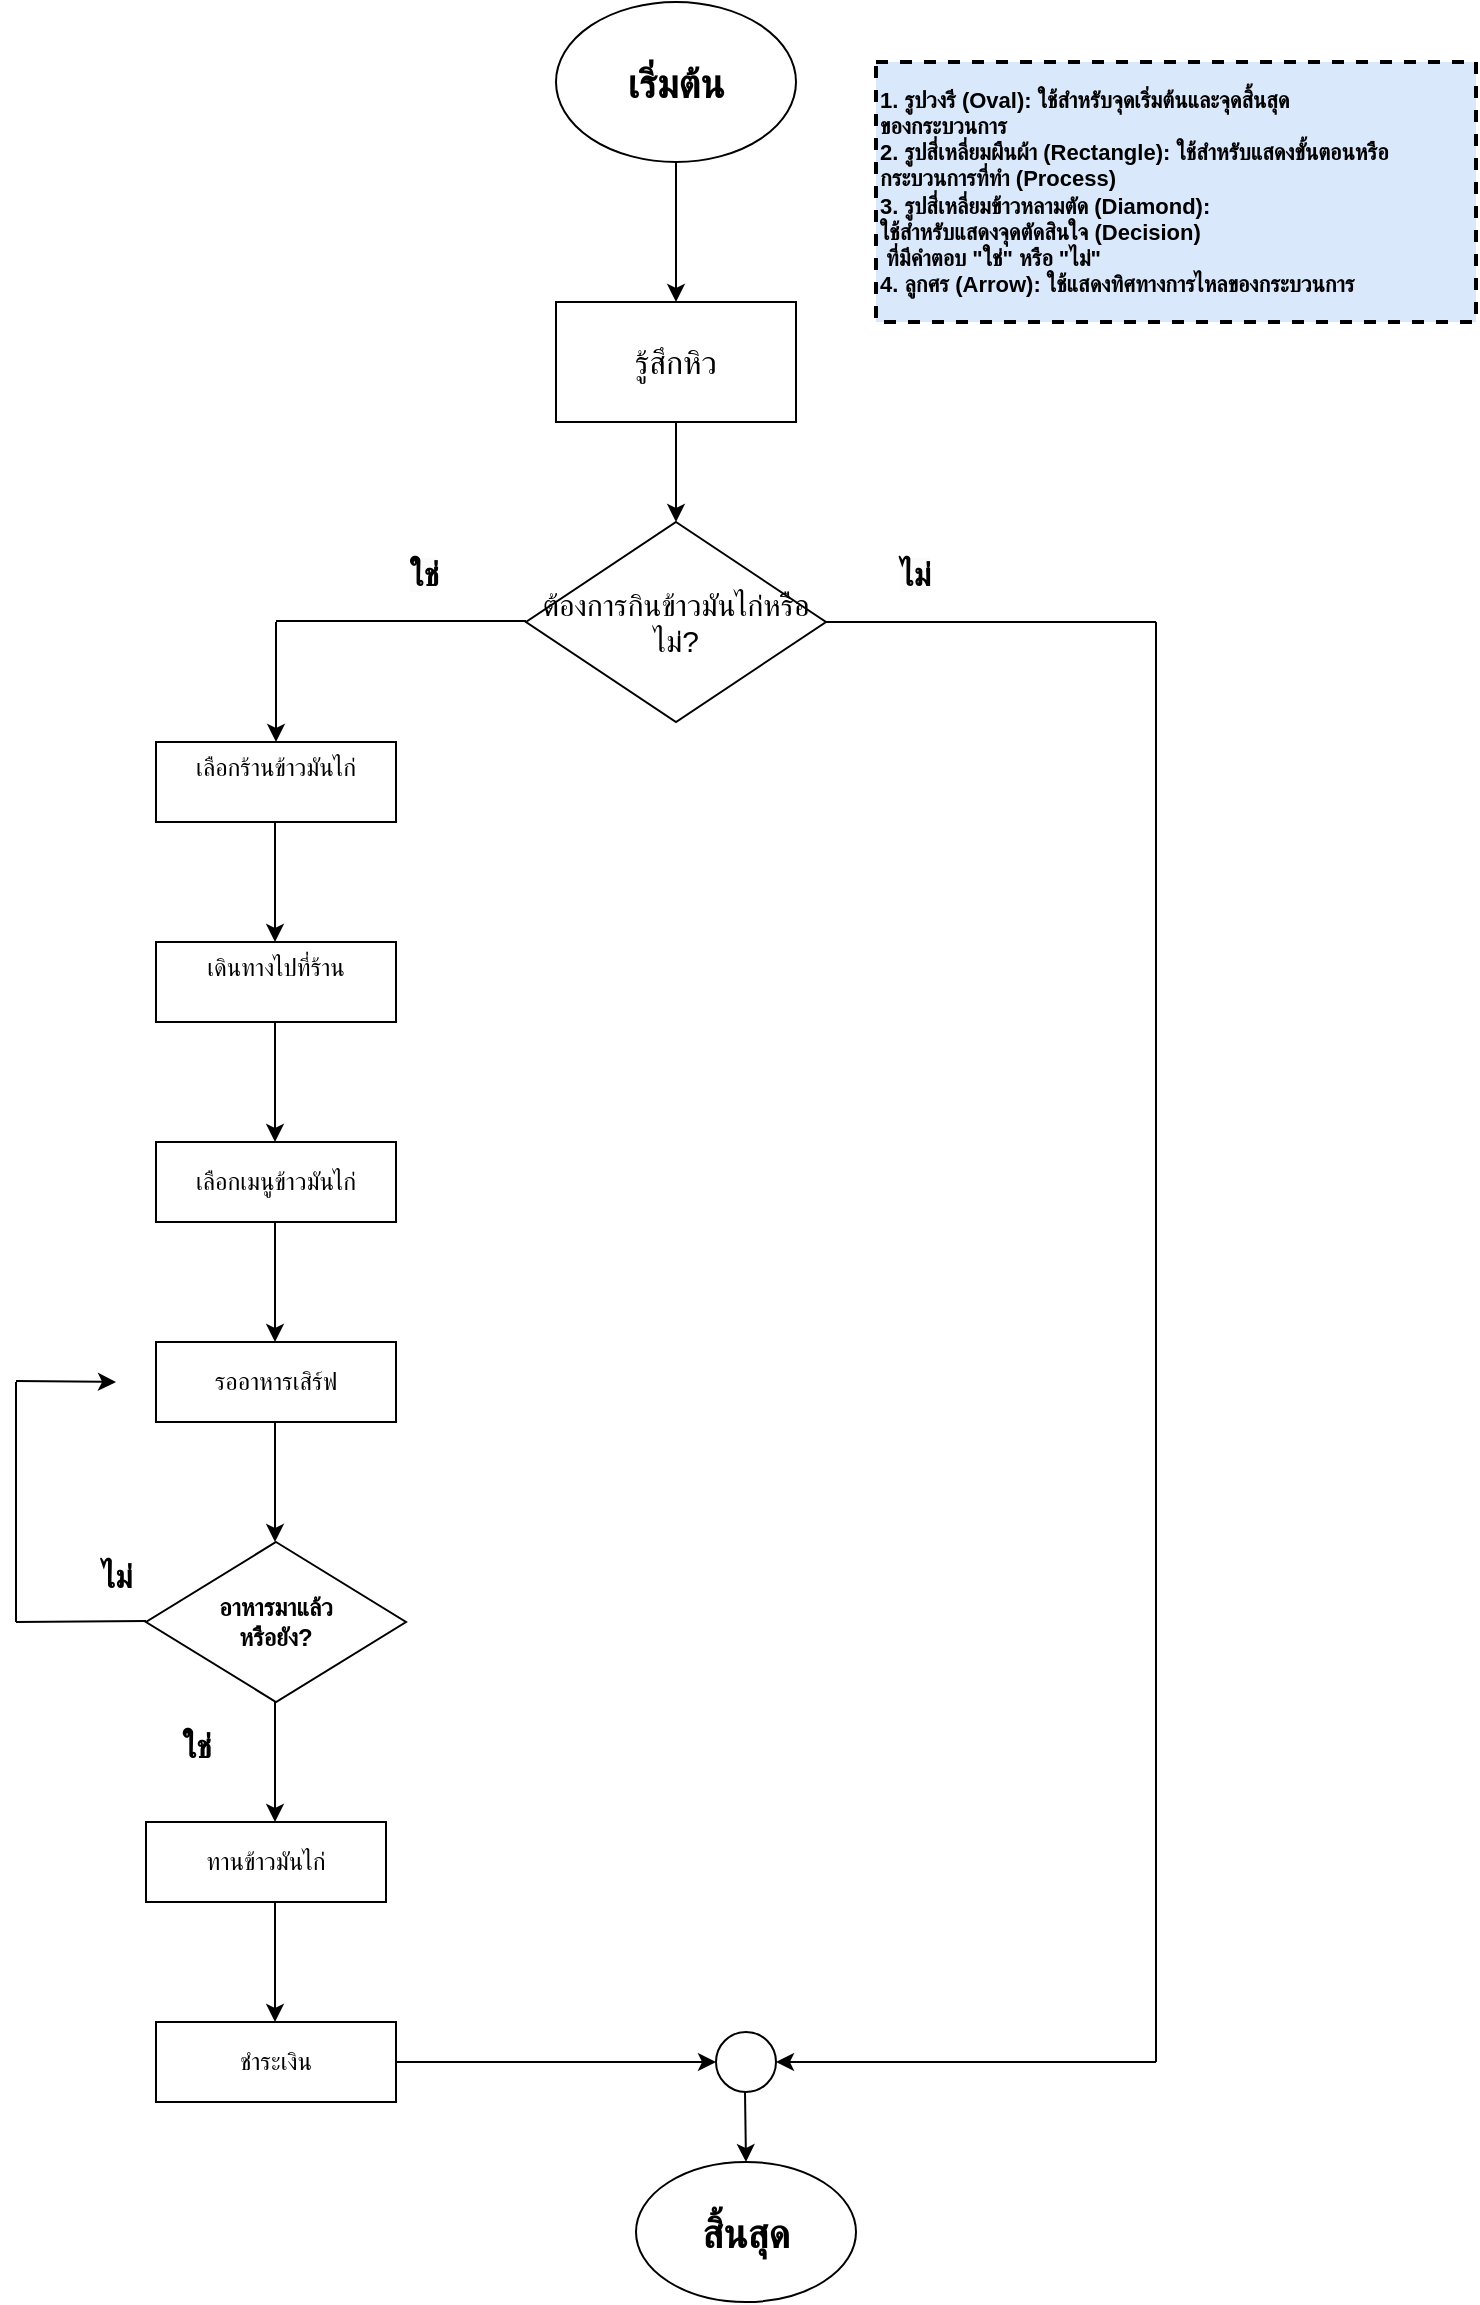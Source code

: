 <mxfile version="24.8.4">
  <diagram name="หน้า-1" id="hdI063Oatp5W-m61eJc4">
    <mxGraphModel dx="1434" dy="841" grid="1" gridSize="10" guides="1" tooltips="1" connect="1" arrows="1" fold="1" page="1" pageScale="1" pageWidth="827" pageHeight="1169" math="0" shadow="0">
      <root>
        <mxCell id="0" />
        <mxCell id="1" parent="0" />
        <mxCell id="441d8wFFJxsVQKN7MEsx-1" value="&lt;font size=&quot;1&quot; style=&quot;&quot;&gt;&lt;b style=&quot;font-size: 20px;&quot;&gt;เริ่มต้น&lt;/b&gt;&lt;/font&gt;" style="ellipse;whiteSpace=wrap;html=1;" vertex="1" parent="1">
          <mxGeometry x="340" y="10" width="120" height="80" as="geometry" />
        </mxCell>
        <mxCell id="441d8wFFJxsVQKN7MEsx-3" value="&lt;font style=&quot;font-size: 16px;&quot;&gt;รู้สึกหิว&lt;/font&gt;" style="rounded=0;whiteSpace=wrap;html=1;" vertex="1" parent="1">
          <mxGeometry x="340" y="160" width="120" height="60" as="geometry" />
        </mxCell>
        <mxCell id="441d8wFFJxsVQKN7MEsx-5" value="&lt;font style=&quot;font-size: 15px;&quot;&gt;ต้องการกินข้าวมันไก่หรือไม่?&lt;/font&gt;" style="rhombus;whiteSpace=wrap;html=1;" vertex="1" parent="1">
          <mxGeometry x="325" y="270" width="150" height="100" as="geometry" />
        </mxCell>
        <mxCell id="441d8wFFJxsVQKN7MEsx-7" value="" style="endArrow=classic;html=1;rounded=0;entryX=0.5;entryY=0;entryDx=0;entryDy=0;exitX=0.5;exitY=1;exitDx=0;exitDy=0;" edge="1" parent="1" source="441d8wFFJxsVQKN7MEsx-3" target="441d8wFFJxsVQKN7MEsx-5">
          <mxGeometry width="50" height="50" relative="1" as="geometry">
            <mxPoint x="389" y="270" as="sourcePoint" />
            <mxPoint x="439" y="220" as="targetPoint" />
          </mxGeometry>
        </mxCell>
        <mxCell id="441d8wFFJxsVQKN7MEsx-9" value="" style="endArrow=classic;html=1;rounded=0;entryX=0.5;entryY=0;entryDx=0;entryDy=0;exitX=0.5;exitY=1;exitDx=0;exitDy=0;" edge="1" parent="1" source="441d8wFFJxsVQKN7MEsx-1" target="441d8wFFJxsVQKN7MEsx-3">
          <mxGeometry width="50" height="50" relative="1" as="geometry">
            <mxPoint x="375" y="150" as="sourcePoint" />
            <mxPoint x="425" y="100" as="targetPoint" />
          </mxGeometry>
        </mxCell>
        <mxCell id="441d8wFFJxsVQKN7MEsx-10" value="" style="endArrow=none;html=1;rounded=0;exitX=1;exitY=0.5;exitDx=0;exitDy=0;" edge="1" parent="1" source="441d8wFFJxsVQKN7MEsx-5">
          <mxGeometry width="50" height="50" relative="1" as="geometry">
            <mxPoint x="520" y="350" as="sourcePoint" />
            <mxPoint x="640" y="320" as="targetPoint" />
          </mxGeometry>
        </mxCell>
        <mxCell id="441d8wFFJxsVQKN7MEsx-11" value="" style="endArrow=none;html=1;rounded=0;exitX=1;exitY=0.5;exitDx=0;exitDy=0;" edge="1" parent="1">
          <mxGeometry width="50" height="50" relative="1" as="geometry">
            <mxPoint x="200" y="319.5" as="sourcePoint" />
            <mxPoint x="325" y="319.5" as="targetPoint" />
          </mxGeometry>
        </mxCell>
        <mxCell id="441d8wFFJxsVQKN7MEsx-12" value="" style="endArrow=classic;html=1;rounded=0;" edge="1" parent="1">
          <mxGeometry width="50" height="50" relative="1" as="geometry">
            <mxPoint x="200" y="320" as="sourcePoint" />
            <mxPoint x="200" y="380" as="targetPoint" />
          </mxGeometry>
        </mxCell>
        <mxCell id="441d8wFFJxsVQKN7MEsx-13" value="&#xa;เลือกร้านข้าวมันไก่&#xa;&#xa;" style="rounded=0;whiteSpace=wrap;html=1;" vertex="1" parent="1">
          <mxGeometry x="140" y="380" width="120" height="40" as="geometry" />
        </mxCell>
        <mxCell id="441d8wFFJxsVQKN7MEsx-14" value="" style="endArrow=classic;html=1;rounded=0;" edge="1" parent="1">
          <mxGeometry width="50" height="50" relative="1" as="geometry">
            <mxPoint x="199.5" y="420" as="sourcePoint" />
            <mxPoint x="199.5" y="480" as="targetPoint" />
          </mxGeometry>
        </mxCell>
        <mxCell id="441d8wFFJxsVQKN7MEsx-15" value="&#xa;เดินทางไปที่ร้าน&#xa;&#xa;" style="rounded=0;whiteSpace=wrap;html=1;" vertex="1" parent="1">
          <mxGeometry x="140" y="480" width="120" height="40" as="geometry" />
        </mxCell>
        <mxCell id="441d8wFFJxsVQKN7MEsx-16" value="" style="endArrow=classic;html=1;rounded=0;" edge="1" parent="1">
          <mxGeometry width="50" height="50" relative="1" as="geometry">
            <mxPoint x="199.5" y="520" as="sourcePoint" />
            <mxPoint x="199.5" y="580" as="targetPoint" />
          </mxGeometry>
        </mxCell>
        <mxCell id="441d8wFFJxsVQKN7MEsx-17" value="เลือกเมนูข้าวมันไก่" style="rounded=0;whiteSpace=wrap;html=1;" vertex="1" parent="1">
          <mxGeometry x="140" y="580" width="120" height="40" as="geometry" />
        </mxCell>
        <mxCell id="441d8wFFJxsVQKN7MEsx-18" value="" style="endArrow=classic;html=1;rounded=0;" edge="1" parent="1">
          <mxGeometry width="50" height="50" relative="1" as="geometry">
            <mxPoint x="199.5" y="620" as="sourcePoint" />
            <mxPoint x="199.5" y="680" as="targetPoint" />
          </mxGeometry>
        </mxCell>
        <mxCell id="441d8wFFJxsVQKN7MEsx-19" value="รออาหารเสิร์ฟ" style="rounded=0;whiteSpace=wrap;html=1;" vertex="1" parent="1">
          <mxGeometry x="140" y="680" width="120" height="40" as="geometry" />
        </mxCell>
        <mxCell id="441d8wFFJxsVQKN7MEsx-20" value="" style="endArrow=classic;html=1;rounded=0;" edge="1" parent="1">
          <mxGeometry width="50" height="50" relative="1" as="geometry">
            <mxPoint x="199.5" y="720" as="sourcePoint" />
            <mxPoint x="199.5" y="780" as="targetPoint" />
          </mxGeometry>
        </mxCell>
        <mxCell id="441d8wFFJxsVQKN7MEsx-21" value="&lt;br&gt;&lt;strong&gt;อาหารมาแล้ว&lt;/strong&gt;&lt;div&gt;&lt;strong&gt;หรือยัง?&lt;/strong&gt; &lt;br&gt;&lt;br&gt;&lt;/div&gt;" style="rhombus;whiteSpace=wrap;html=1;" vertex="1" parent="1">
          <mxGeometry x="135" y="780" width="130" height="80" as="geometry" />
        </mxCell>
        <mxCell id="441d8wFFJxsVQKN7MEsx-22" value="" style="endArrow=none;html=1;rounded=0;" edge="1" parent="1">
          <mxGeometry width="50" height="50" relative="1" as="geometry">
            <mxPoint x="70" y="820" as="sourcePoint" />
            <mxPoint x="135" y="819.5" as="targetPoint" />
          </mxGeometry>
        </mxCell>
        <mxCell id="441d8wFFJxsVQKN7MEsx-24" value="" style="endArrow=none;html=1;rounded=0;" edge="1" parent="1">
          <mxGeometry width="50" height="50" relative="1" as="geometry">
            <mxPoint x="70" y="820" as="sourcePoint" />
            <mxPoint x="70" y="700" as="targetPoint" />
            <Array as="points">
              <mxPoint x="70" y="760" />
            </Array>
          </mxGeometry>
        </mxCell>
        <mxCell id="441d8wFFJxsVQKN7MEsx-25" value="" style="endArrow=classic;html=1;rounded=0;" edge="1" parent="1">
          <mxGeometry width="50" height="50" relative="1" as="geometry">
            <mxPoint x="70" y="699.5" as="sourcePoint" />
            <mxPoint x="120" y="700" as="targetPoint" />
          </mxGeometry>
        </mxCell>
        <mxCell id="441d8wFFJxsVQKN7MEsx-27" value="&lt;span style=&quot;font-size: 16px;&quot;&gt;ไม่&lt;/span&gt;" style="text;strokeColor=none;fillColor=none;html=1;fontSize=24;fontStyle=1;verticalAlign=middle;align=center;" vertex="1" parent="1">
          <mxGeometry x="90" y="790" width="60" height="10" as="geometry" />
        </mxCell>
        <mxCell id="441d8wFFJxsVQKN7MEsx-28" value="" style="endArrow=classic;html=1;rounded=0;" edge="1" parent="1">
          <mxGeometry width="50" height="50" relative="1" as="geometry">
            <mxPoint x="199.5" y="860" as="sourcePoint" />
            <mxPoint x="199.5" y="920" as="targetPoint" />
          </mxGeometry>
        </mxCell>
        <mxCell id="441d8wFFJxsVQKN7MEsx-29" value="ทานข้าวมันไก่" style="rounded=0;whiteSpace=wrap;html=1;" vertex="1" parent="1">
          <mxGeometry x="135" y="920" width="120" height="40" as="geometry" />
        </mxCell>
        <mxCell id="441d8wFFJxsVQKN7MEsx-31" value="&lt;font style=&quot;font-size: 16px;&quot;&gt;ใช่&lt;/font&gt;" style="text;strokeColor=none;fillColor=none;html=1;fontSize=24;fontStyle=1;verticalAlign=middle;align=center;" vertex="1" parent="1">
          <mxGeometry x="110" y="860" width="100" height="40" as="geometry" />
        </mxCell>
        <mxCell id="441d8wFFJxsVQKN7MEsx-32" value="&lt;span style=&quot;color: rgb(0, 0, 0); font-family: Helvetica; font-size: 16px; font-style: normal; font-variant-ligatures: normal; font-variant-caps: normal; font-weight: 700; letter-spacing: normal; orphans: 2; text-align: center; text-indent: 0px; text-transform: none; widows: 2; word-spacing: 0px; -webkit-text-stroke-width: 0px; white-space: nowrap; background-color: rgb(251, 251, 251); text-decoration-thickness: initial; text-decoration-style: initial; text-decoration-color: initial; display: inline !important; float: none;&quot;&gt;ใช่&lt;/span&gt;" style="text;whiteSpace=wrap;html=1;" vertex="1" parent="1">
          <mxGeometry x="265" y="280" width="50" height="40" as="geometry" />
        </mxCell>
        <mxCell id="441d8wFFJxsVQKN7MEsx-33" value="&lt;span style=&quot;color: rgb(0, 0, 0); font-family: Helvetica; font-size: 16px; font-style: normal; font-variant-ligatures: normal; font-variant-caps: normal; font-weight: 700; letter-spacing: normal; orphans: 2; text-align: center; text-indent: 0px; text-transform: none; widows: 2; word-spacing: 0px; -webkit-text-stroke-width: 0px; white-space: nowrap; background-color: rgb(251, 251, 251); text-decoration-thickness: initial; text-decoration-style: initial; text-decoration-color: initial; display: inline !important; float: none;&quot;&gt;ไม่&lt;/span&gt;" style="text;whiteSpace=wrap;html=1;" vertex="1" parent="1">
          <mxGeometry x="510" y="280" width="50" height="40" as="geometry" />
        </mxCell>
        <mxCell id="441d8wFFJxsVQKN7MEsx-34" value="" style="endArrow=classic;html=1;rounded=0;" edge="1" parent="1">
          <mxGeometry width="50" height="50" relative="1" as="geometry">
            <mxPoint x="199.5" y="960" as="sourcePoint" />
            <mxPoint x="199.5" y="1020" as="targetPoint" />
          </mxGeometry>
        </mxCell>
        <mxCell id="441d8wFFJxsVQKN7MEsx-35" value="ชำระเงิน" style="rounded=0;whiteSpace=wrap;html=1;" vertex="1" parent="1">
          <mxGeometry x="140" y="1020" width="120" height="40" as="geometry" />
        </mxCell>
        <mxCell id="441d8wFFJxsVQKN7MEsx-36" value="&lt;b style=&quot;font-size: 20px;&quot;&gt;สิ้นสุด&lt;br&gt;&lt;/b&gt;" style="ellipse;whiteSpace=wrap;html=1;" vertex="1" parent="1">
          <mxGeometry x="380" y="1090" width="110" height="70" as="geometry" />
        </mxCell>
        <mxCell id="441d8wFFJxsVQKN7MEsx-37" value="" style="ellipse;whiteSpace=wrap;html=1;aspect=fixed;" vertex="1" parent="1">
          <mxGeometry x="420" y="1025" width="30" height="30" as="geometry" />
        </mxCell>
        <mxCell id="441d8wFFJxsVQKN7MEsx-38" value="" style="endArrow=classic;html=1;rounded=0;exitX=1;exitY=0.5;exitDx=0;exitDy=0;" edge="1" parent="1" source="441d8wFFJxsVQKN7MEsx-35">
          <mxGeometry width="50" height="50" relative="1" as="geometry">
            <mxPoint x="340" y="1020" as="sourcePoint" />
            <mxPoint x="420" y="1040" as="targetPoint" />
          </mxGeometry>
        </mxCell>
        <mxCell id="441d8wFFJxsVQKN7MEsx-39" value="" style="endArrow=none;html=1;rounded=0;" edge="1" parent="1">
          <mxGeometry width="50" height="50" relative="1" as="geometry">
            <mxPoint x="640" y="1040" as="sourcePoint" />
            <mxPoint x="640" y="320" as="targetPoint" />
          </mxGeometry>
        </mxCell>
        <mxCell id="441d8wFFJxsVQKN7MEsx-40" value="" style="endArrow=classic;html=1;rounded=0;entryX=1;entryY=0.5;entryDx=0;entryDy=0;" edge="1" parent="1" target="441d8wFFJxsVQKN7MEsx-37">
          <mxGeometry width="50" height="50" relative="1" as="geometry">
            <mxPoint x="640" y="1040" as="sourcePoint" />
            <mxPoint x="430" y="1050" as="targetPoint" />
          </mxGeometry>
        </mxCell>
        <mxCell id="441d8wFFJxsVQKN7MEsx-41" value="" style="endArrow=classic;html=1;rounded=0;entryX=0.5;entryY=0;entryDx=0;entryDy=0;" edge="1" parent="1" target="441d8wFFJxsVQKN7MEsx-36">
          <mxGeometry width="50" height="50" relative="1" as="geometry">
            <mxPoint x="434.5" y="1055" as="sourcePoint" />
            <mxPoint x="434.5" y="1115" as="targetPoint" />
          </mxGeometry>
        </mxCell>
        <mxCell id="441d8wFFJxsVQKN7MEsx-43" value="&lt;div style=&quot;font-size: 11px;&quot;&gt;&lt;span style=&quot;&quot;&gt;1. รูปวงรี (Oval): ใช้สำหรับจุดเริ่มต้นและจุดสิ้นสุด&lt;/span&gt;&lt;br&gt;&lt;span style=&quot;&quot;&gt;ของกระบวนการ&lt;/span&gt;&lt;br&gt;&lt;span style=&quot;&quot;&gt;2. รูปสี่เหลี่ยมผืนผ้า (Rectangle): ใช้สำหรับแสดงขั้นตอนหรือ&lt;/span&gt;&lt;br&gt;&lt;span style=&quot;&quot;&gt;กระบวนการที่ทำ (Process)&lt;/span&gt;&lt;br&gt;&lt;span style=&quot;&quot;&gt;3. รูปสี่เหลี่ยมข้าวหลามตัด (Diamond):&amp;nbsp;&lt;/span&gt;&lt;br&gt;&lt;span style=&quot;&quot;&gt;ใช้สำหรับแสดงจุดตัดสินใจ (Decision)&lt;/span&gt;&lt;br&gt;&lt;span style=&quot;&quot;&gt;&amp;nbsp;ที่มีคำตอบ &quot;ใช่&quot; หรือ &quot;ไม่&quot;&lt;/span&gt;&lt;br&gt;&lt;span style=&quot;&quot;&gt;4. ลูกศร (Arrow): ใช้แสดงทิศทางการไหลของกระบวนการ&lt;/span&gt;&lt;/div&gt;" style="text;strokeColor=#000000;fillColor=#dae8fc;html=1;fontSize=24;fontStyle=1;verticalAlign=middle;align=left;labelBorderColor=none;labelBackgroundColor=none;textShadow=0;dashed=1;strokeWidth=2;" vertex="1" parent="1">
          <mxGeometry x="500" y="40" width="300" height="130" as="geometry" />
        </mxCell>
      </root>
    </mxGraphModel>
  </diagram>
</mxfile>
